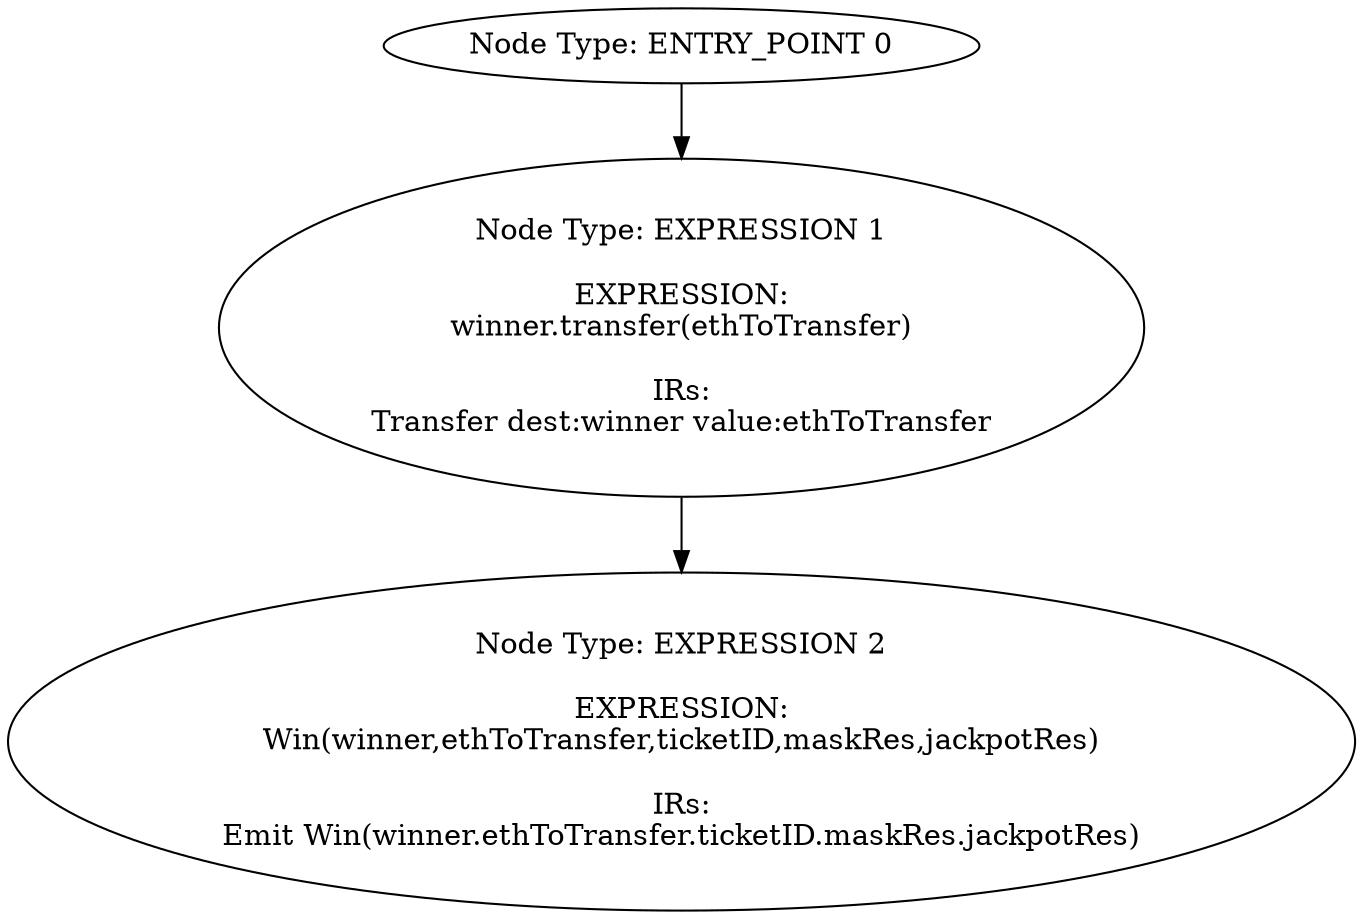 digraph{
0[label="Node Type: ENTRY_POINT 0
"];
0->1;
1[label="Node Type: EXPRESSION 1

EXPRESSION:
winner.transfer(ethToTransfer)

IRs:
Transfer dest:winner value:ethToTransfer"];
1->2;
2[label="Node Type: EXPRESSION 2

EXPRESSION:
Win(winner,ethToTransfer,ticketID,maskRes,jackpotRes)

IRs:
Emit Win(winner.ethToTransfer.ticketID.maskRes.jackpotRes)"];
}
